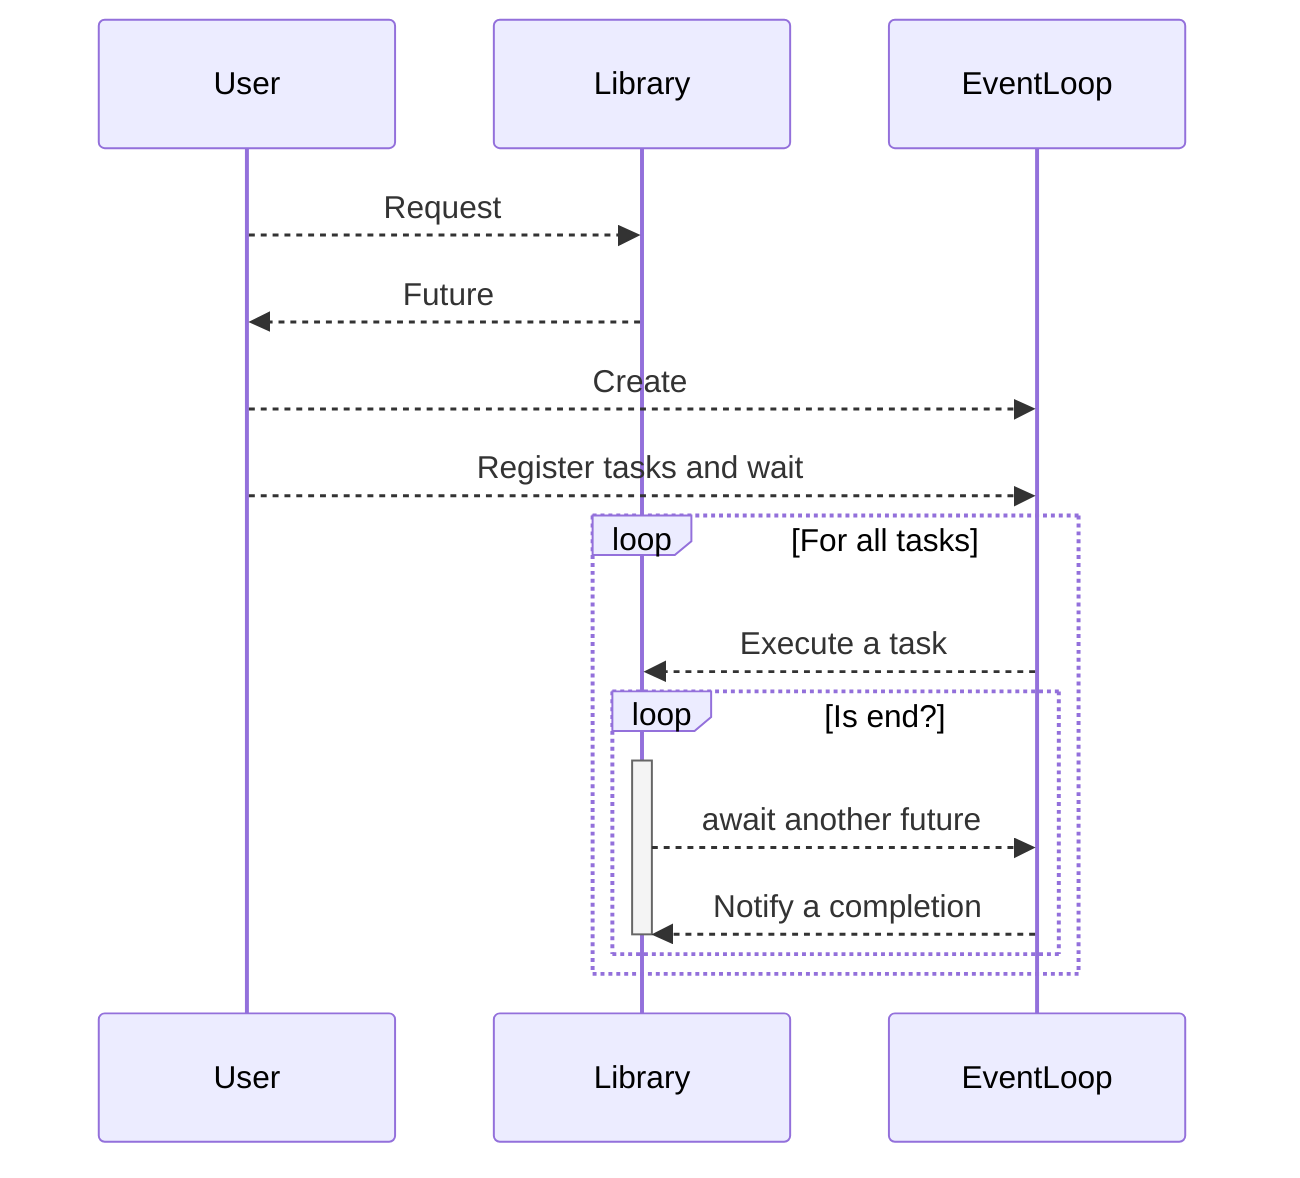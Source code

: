 sequenceDiagram
    User-->>Library: Request
    Library-->>User: Future

    User-->>EventLoop: Create
    User-->>EventLoop: Register tasks and wait

    loop For all tasks
        EventLoop-->>Library: Execute a task

        loop Is end?
            activate Library
                Library-->>EventLoop: await another future
                EventLoop-->>Library: Notify a completion
            deactivate Library
        end
    end